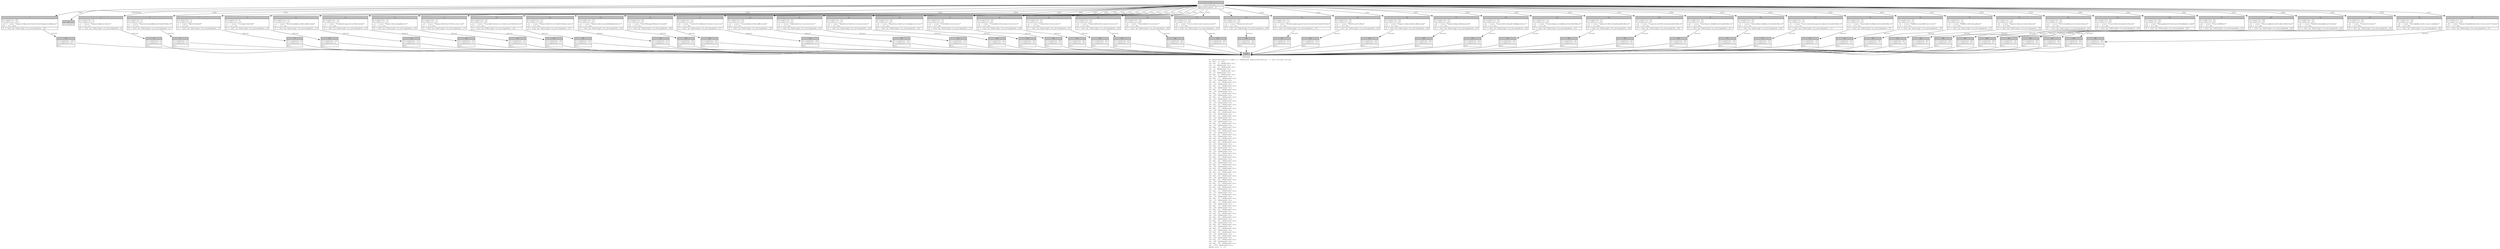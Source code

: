 digraph Mir_0_2990 {
    graph [fontname="Courier, monospace"];
    node [fontname="Courier, monospace"];
    edge [fontname="Courier, monospace"];
    label=<fn KaminoVaultError::name(_1: &amp;ReErased KaminoVaultError) -&gt; std::string::String<br align="left"/>let mut _2: u32;<br align="left"/>let mut _3: &amp;ReErased str;<br align="left"/>let _4: &amp;ReErased str;<br align="left"/>let mut _5: &amp;ReErased str;<br align="left"/>let _6: &amp;ReErased str;<br align="left"/>let mut _7: &amp;ReErased str;<br align="left"/>let _8: &amp;ReErased str;<br align="left"/>let mut _9: &amp;ReErased str;<br align="left"/>let _10: &amp;ReErased str;<br align="left"/>let mut _11: &amp;ReErased str;<br align="left"/>let _12: &amp;ReErased str;<br align="left"/>let mut _13: &amp;ReErased str;<br align="left"/>let _14: &amp;ReErased str;<br align="left"/>let mut _15: &amp;ReErased str;<br align="left"/>let _16: &amp;ReErased str;<br align="left"/>let mut _17: &amp;ReErased str;<br align="left"/>let _18: &amp;ReErased str;<br align="left"/>let mut _19: &amp;ReErased str;<br align="left"/>let _20: &amp;ReErased str;<br align="left"/>let mut _21: &amp;ReErased str;<br align="left"/>let _22: &amp;ReErased str;<br align="left"/>let mut _23: &amp;ReErased str;<br align="left"/>let _24: &amp;ReErased str;<br align="left"/>let mut _25: &amp;ReErased str;<br align="left"/>let _26: &amp;ReErased str;<br align="left"/>let mut _27: &amp;ReErased str;<br align="left"/>let _28: &amp;ReErased str;<br align="left"/>let mut _29: &amp;ReErased str;<br align="left"/>let _30: &amp;ReErased str;<br align="left"/>let mut _31: &amp;ReErased str;<br align="left"/>let _32: &amp;ReErased str;<br align="left"/>let mut _33: &amp;ReErased str;<br align="left"/>let _34: &amp;ReErased str;<br align="left"/>let mut _35: &amp;ReErased str;<br align="left"/>let _36: &amp;ReErased str;<br align="left"/>let mut _37: &amp;ReErased str;<br align="left"/>let _38: &amp;ReErased str;<br align="left"/>let mut _39: &amp;ReErased str;<br align="left"/>let _40: &amp;ReErased str;<br align="left"/>let mut _41: &amp;ReErased str;<br align="left"/>let _42: &amp;ReErased str;<br align="left"/>let mut _43: &amp;ReErased str;<br align="left"/>let _44: &amp;ReErased str;<br align="left"/>let mut _45: &amp;ReErased str;<br align="left"/>let _46: &amp;ReErased str;<br align="left"/>let mut _47: &amp;ReErased str;<br align="left"/>let _48: &amp;ReErased str;<br align="left"/>let mut _49: &amp;ReErased str;<br align="left"/>let _50: &amp;ReErased str;<br align="left"/>let mut _51: &amp;ReErased str;<br align="left"/>let _52: &amp;ReErased str;<br align="left"/>let mut _53: &amp;ReErased str;<br align="left"/>let _54: &amp;ReErased str;<br align="left"/>let mut _55: &amp;ReErased str;<br align="left"/>let _56: &amp;ReErased str;<br align="left"/>let mut _57: &amp;ReErased str;<br align="left"/>let _58: &amp;ReErased str;<br align="left"/>let mut _59: &amp;ReErased str;<br align="left"/>let _60: &amp;ReErased str;<br align="left"/>let mut _61: &amp;ReErased str;<br align="left"/>let _62: &amp;ReErased str;<br align="left"/>let mut _63: &amp;ReErased str;<br align="left"/>let _64: &amp;ReErased str;<br align="left"/>let mut _65: &amp;ReErased str;<br align="left"/>let _66: &amp;ReErased str;<br align="left"/>let mut _67: &amp;ReErased str;<br align="left"/>let _68: &amp;ReErased str;<br align="left"/>let mut _69: &amp;ReErased str;<br align="left"/>let _70: &amp;ReErased str;<br align="left"/>let mut _71: &amp;ReErased str;<br align="left"/>let _72: &amp;ReErased str;<br align="left"/>let mut _73: &amp;ReErased str;<br align="left"/>let _74: &amp;ReErased str;<br align="left"/>let mut _75: &amp;ReErased str;<br align="left"/>let _76: &amp;ReErased str;<br align="left"/>let mut _77: &amp;ReErased str;<br align="left"/>let _78: &amp;ReErased str;<br align="left"/>let mut _79: &amp;ReErased str;<br align="left"/>let _80: &amp;ReErased str;<br align="left"/>let mut _81: &amp;ReErased str;<br align="left"/>let _82: &amp;ReErased str;<br align="left"/>let mut _83: &amp;ReErased str;<br align="left"/>let _84: &amp;ReErased str;<br align="left"/>let mut _85: &amp;ReErased str;<br align="left"/>let _86: &amp;ReErased str;<br align="left"/>let mut _87: &amp;ReErased str;<br align="left"/>let _88: &amp;ReErased str;<br align="left"/>let mut _89: &amp;ReErased str;<br align="left"/>let _90: &amp;ReErased str;<br align="left"/>let mut _91: &amp;ReErased str;<br align="left"/>let _92: &amp;ReErased str;<br align="left"/>let mut _93: &amp;ReErased str;<br align="left"/>let _94: &amp;ReErased str;<br align="left"/>let mut _95: &amp;ReErased str;<br align="left"/>let _96: &amp;ReErased str;<br align="left"/>let mut _97: &amp;ReErased str;<br align="left"/>let _98: &amp;ReErased str;<br align="left"/>let mut _99: &amp;ReErased str;<br align="left"/>let _100: &amp;ReErased str;<br align="left"/>debug self =&gt; _1;<br align="left"/>>;
    bb0__0_2990 [shape="none", label=<<table border="0" cellborder="1" cellspacing="0"><tr><td bgcolor="gray" align="center" colspan="1">0</td></tr><tr><td align="left" balign="left">_2 = discriminant((*_1))<br/></td></tr><tr><td align="left">switchInt(move _2)</td></tr></table>>];
    bb1__0_2990 [shape="none", label=<<table border="0" cellborder="1" cellspacing="0"><tr><td bgcolor="gray" align="center" colspan="1">1</td></tr><tr><td align="left" balign="left">StorageLive(_99)<br/>StorageLive(_100)<br/>_100 = const &quot;DepositAmountGreaterThanRequestedAmount&quot;<br/>_99 = &amp;(*_100)<br/></td></tr><tr><td align="left">_0 = &lt;str as ToString&gt;::to_string(move _99)</td></tr></table>>];
    bb2__0_2990 [shape="none", label=<<table border="0" cellborder="1" cellspacing="0"><tr><td bgcolor="gray" align="center" colspan="1">2</td></tr><tr><td align="left">unreachable</td></tr></table>>];
    bb3__0_2990 [shape="none", label=<<table border="0" cellborder="1" cellspacing="0"><tr><td bgcolor="gray" align="center" colspan="1">3</td></tr><tr><td align="left" balign="left">StorageLive(_3)<br/>StorageLive(_4)<br/>_4 = const &quot;DepositAmountsZero&quot;<br/>_3 = &amp;(*_4)<br/></td></tr><tr><td align="left">_0 = &lt;str as ToString&gt;::to_string(move _3)</td></tr></table>>];
    bb4__0_2990 [shape="none", label=<<table border="0" cellborder="1" cellspacing="0"><tr><td bgcolor="gray" align="center" colspan="1">4</td></tr><tr><td align="left" balign="left">StorageDead(_4)<br/>StorageDead(_3)<br/></td></tr><tr><td align="left">goto</td></tr></table>>];
    bb5__0_2990 [shape="none", label=<<table border="0" cellborder="1" cellspacing="0"><tr><td bgcolor="gray" align="center" colspan="1">5</td></tr><tr><td align="left" balign="left">StorageLive(_5)<br/>StorageLive(_6)<br/>_6 = const &quot;SharesIssuedAmountDoesNotMatch&quot;<br/>_5 = &amp;(*_6)<br/></td></tr><tr><td align="left">_0 = &lt;str as ToString&gt;::to_string(move _5)</td></tr></table>>];
    bb6__0_2990 [shape="none", label=<<table border="0" cellborder="1" cellspacing="0"><tr><td bgcolor="gray" align="center" colspan="1">6</td></tr><tr><td align="left" balign="left">StorageDead(_6)<br/>StorageDead(_5)<br/></td></tr><tr><td align="left">goto</td></tr></table>>];
    bb7__0_2990 [shape="none", label=<<table border="0" cellborder="1" cellspacing="0"><tr><td bgcolor="gray" align="center" colspan="1">7</td></tr><tr><td align="left" balign="left">StorageLive(_7)<br/>StorageLive(_8)<br/>_8 = const &quot;MathOverflow&quot;<br/>_7 = &amp;(*_8)<br/></td></tr><tr><td align="left">_0 = &lt;str as ToString&gt;::to_string(move _7)</td></tr></table>>];
    bb8__0_2990 [shape="none", label=<<table border="0" cellborder="1" cellspacing="0"><tr><td bgcolor="gray" align="center" colspan="1">8</td></tr><tr><td align="left" balign="left">StorageDead(_8)<br/>StorageDead(_7)<br/></td></tr><tr><td align="left">goto</td></tr></table>>];
    bb9__0_2990 [shape="none", label=<<table border="0" cellborder="1" cellspacing="0"><tr><td bgcolor="gray" align="center" colspan="1">9</td></tr><tr><td align="left" balign="left">StorageLive(_9)<br/>StorageLive(_10)<br/>_10 = const &quot;IntegerOverflow&quot;<br/>_9 = &amp;(*_10)<br/></td></tr><tr><td align="left">_0 = &lt;str as ToString&gt;::to_string(move _9)</td></tr></table>>];
    bb10__0_2990 [shape="none", label=<<table border="0" cellborder="1" cellspacing="0"><tr><td bgcolor="gray" align="center" colspan="1">10</td></tr><tr><td align="left" balign="left">StorageDead(_10)<br/>StorageDead(_9)<br/></td></tr><tr><td align="left">goto</td></tr></table>>];
    bb11__0_2990 [shape="none", label=<<table border="0" cellborder="1" cellspacing="0"><tr><td bgcolor="gray" align="center" colspan="1">11</td></tr><tr><td align="left" balign="left">StorageLive(_11)<br/>StorageLive(_12)<br/>_12 = const &quot;WithdrawAmountBelowMinimum&quot;<br/>_11 = &amp;(*_12)<br/></td></tr><tr><td align="left">_0 = &lt;str as ToString&gt;::to_string(move _11)</td></tr></table>>];
    bb12__0_2990 [shape="none", label=<<table border="0" cellborder="1" cellspacing="0"><tr><td bgcolor="gray" align="center" colspan="1">12</td></tr><tr><td align="left" balign="left">StorageDead(_12)<br/>StorageDead(_11)<br/></td></tr><tr><td align="left">goto</td></tr></table>>];
    bb13__0_2990 [shape="none", label=<<table border="0" cellborder="1" cellspacing="0"><tr><td bgcolor="gray" align="center" colspan="1">13</td></tr><tr><td align="left" balign="left">StorageLive(_13)<br/>StorageLive(_14)<br/>_14 = const &quot;TooMuchLiquidityToWithdraw&quot;<br/>_13 = &amp;(*_14)<br/></td></tr><tr><td align="left">_0 = &lt;str as ToString&gt;::to_string(move _13)</td></tr></table>>];
    bb14__0_2990 [shape="none", label=<<table border="0" cellborder="1" cellspacing="0"><tr><td bgcolor="gray" align="center" colspan="1">14</td></tr><tr><td align="left" balign="left">StorageDead(_14)<br/>StorageDead(_13)<br/></td></tr><tr><td align="left">goto</td></tr></table>>];
    bb15__0_2990 [shape="none", label=<<table border="0" cellborder="1" cellspacing="0"><tr><td bgcolor="gray" align="center" colspan="1">15</td></tr><tr><td align="left" balign="left">StorageLive(_15)<br/>StorageLive(_16)<br/>_16 = const &quot;ReserveAlreadyExists&quot;<br/>_15 = &amp;(*_16)<br/></td></tr><tr><td align="left">_0 = &lt;str as ToString&gt;::to_string(move _15)</td></tr></table>>];
    bb16__0_2990 [shape="none", label=<<table border="0" cellborder="1" cellspacing="0"><tr><td bgcolor="gray" align="center" colspan="1">16</td></tr><tr><td align="left" balign="left">StorageDead(_16)<br/>StorageDead(_15)<br/></td></tr><tr><td align="left">goto</td></tr></table>>];
    bb17__0_2990 [shape="none", label=<<table border="0" cellborder="1" cellspacing="0"><tr><td bgcolor="gray" align="center" colspan="1">17</td></tr><tr><td align="left" balign="left">StorageLive(_17)<br/>StorageLive(_18)<br/>_18 = const &quot;ReserveNotPartOfAllocations&quot;<br/>_17 = &amp;(*_18)<br/></td></tr><tr><td align="left">_0 = &lt;str as ToString&gt;::to_string(move _17)</td></tr></table>>];
    bb18__0_2990 [shape="none", label=<<table border="0" cellborder="1" cellspacing="0"><tr><td bgcolor="gray" align="center" colspan="1">18</td></tr><tr><td align="left" balign="left">StorageDead(_18)<br/>StorageDead(_17)<br/></td></tr><tr><td align="left">goto</td></tr></table>>];
    bb19__0_2990 [shape="none", label=<<table border="0" cellborder="1" cellspacing="0"><tr><td bgcolor="gray" align="center" colspan="1">19</td></tr><tr><td align="left" balign="left">StorageLive(_19)<br/>StorageLive(_20)<br/>_20 = const &quot;CouldNotDeserializeAccountAsReserve&quot;<br/>_19 = &amp;(*_20)<br/></td></tr><tr><td align="left">_0 = &lt;str as ToString&gt;::to_string(move _19)</td></tr></table>>];
    bb20__0_2990 [shape="none", label=<<table border="0" cellborder="1" cellspacing="0"><tr><td bgcolor="gray" align="center" colspan="1">20</td></tr><tr><td align="left" balign="left">StorageDead(_20)<br/>StorageDead(_19)<br/></td></tr><tr><td align="left">goto</td></tr></table>>];
    bb21__0_2990 [shape="none", label=<<table border="0" cellborder="1" cellspacing="0"><tr><td bgcolor="gray" align="center" colspan="1">21</td></tr><tr><td align="left" balign="left">StorageLive(_21)<br/>StorageLive(_22)<br/>_22 = const &quot;ReserveNotProvidedInTheAccounts&quot;<br/>_21 = &amp;(*_22)<br/></td></tr><tr><td align="left">_0 = &lt;str as ToString&gt;::to_string(move _21)</td></tr></table>>];
    bb22__0_2990 [shape="none", label=<<table border="0" cellborder="1" cellspacing="0"><tr><td bgcolor="gray" align="center" colspan="1">22</td></tr><tr><td align="left" balign="left">StorageDead(_22)<br/>StorageDead(_21)<br/></td></tr><tr><td align="left">goto</td></tr></table>>];
    bb23__0_2990 [shape="none", label=<<table border="0" cellborder="1" cellspacing="0"><tr><td bgcolor="gray" align="center" colspan="1">23</td></tr><tr><td align="left" balign="left">StorageLive(_23)<br/>StorageLive(_24)<br/>_24 = const &quot;ReserveAccountAndKeyMismatch&quot;<br/>_23 = &amp;(*_24)<br/></td></tr><tr><td align="left">_0 = &lt;str as ToString&gt;::to_string(move _23)</td></tr></table>>];
    bb24__0_2990 [shape="none", label=<<table border="0" cellborder="1" cellspacing="0"><tr><td bgcolor="gray" align="center" colspan="1">24</td></tr><tr><td align="left" balign="left">StorageDead(_24)<br/>StorageDead(_23)<br/></td></tr><tr><td align="left">goto</td></tr></table>>];
    bb25__0_2990 [shape="none", label=<<table border="0" cellborder="1" cellspacing="0"><tr><td bgcolor="gray" align="center" colspan="1">25</td></tr><tr><td align="left" balign="left">StorageLive(_25)<br/>StorageLive(_26)<br/>_26 = const &quot;OutOfRangeOfReserveIndex&quot;<br/>_25 = &amp;(*_26)<br/></td></tr><tr><td align="left">_0 = &lt;str as ToString&gt;::to_string(move _25)</td></tr></table>>];
    bb26__0_2990 [shape="none", label=<<table border="0" cellborder="1" cellspacing="0"><tr><td bgcolor="gray" align="center" colspan="1">26</td></tr><tr><td align="left" balign="left">StorageDead(_26)<br/>StorageDead(_25)<br/></td></tr><tr><td align="left">goto</td></tr></table>>];
    bb27__0_2990 [shape="none", label=<<table border="0" cellborder="1" cellspacing="0"><tr><td bgcolor="gray" align="center" colspan="1">27</td></tr><tr><td align="left" balign="left">StorageLive(_27)<br/>StorageLive(_28)<br/>_28 = const &quot;CannotFindReserveInAllocations&quot;<br/>_27 = &amp;(*_28)<br/></td></tr><tr><td align="left">_0 = &lt;str as ToString&gt;::to_string(move _27)</td></tr></table>>];
    bb28__0_2990 [shape="none", label=<<table border="0" cellborder="1" cellspacing="0"><tr><td bgcolor="gray" align="center" colspan="1">28</td></tr><tr><td align="left" balign="left">StorageDead(_28)<br/>StorageDead(_27)<br/></td></tr><tr><td align="left">goto</td></tr></table>>];
    bb29__0_2990 [shape="none", label=<<table border="0" cellborder="1" cellspacing="0"><tr><td bgcolor="gray" align="center" colspan="1">29</td></tr><tr><td align="left" balign="left">StorageLive(_29)<br/>StorageLive(_30)<br/>_30 = const &quot;InvestAmountBelowMinimum&quot;<br/>_29 = &amp;(*_30)<br/></td></tr><tr><td align="left">_0 = &lt;str as ToString&gt;::to_string(move _29)</td></tr></table>>];
    bb30__0_2990 [shape="none", label=<<table border="0" cellborder="1" cellspacing="0"><tr><td bgcolor="gray" align="center" colspan="1">30</td></tr><tr><td align="left" balign="left">StorageDead(_30)<br/>StorageDead(_29)<br/></td></tr><tr><td align="left">goto</td></tr></table>>];
    bb31__0_2990 [shape="none", label=<<table border="0" cellborder="1" cellspacing="0"><tr><td bgcolor="gray" align="center" colspan="1">31</td></tr><tr><td align="left" balign="left">StorageLive(_31)<br/>StorageLive(_32)<br/>_32 = const &quot;AdminAuthorityIncorrect&quot;<br/>_31 = &amp;(*_32)<br/></td></tr><tr><td align="left">_0 = &lt;str as ToString&gt;::to_string(move _31)</td></tr></table>>];
    bb32__0_2990 [shape="none", label=<<table border="0" cellborder="1" cellspacing="0"><tr><td bgcolor="gray" align="center" colspan="1">32</td></tr><tr><td align="left" balign="left">StorageDead(_32)<br/>StorageDead(_31)<br/></td></tr><tr><td align="left">goto</td></tr></table>>];
    bb33__0_2990 [shape="none", label=<<table border="0" cellborder="1" cellspacing="0"><tr><td bgcolor="gray" align="center" colspan="1">33</td></tr><tr><td align="left" balign="left">StorageLive(_33)<br/>StorageLive(_34)<br/>_34 = const &quot;BaseVaultAuthorityIncorrect&quot;<br/>_33 = &amp;(*_34)<br/></td></tr><tr><td align="left">_0 = &lt;str as ToString&gt;::to_string(move _33)</td></tr></table>>];
    bb34__0_2990 [shape="none", label=<<table border="0" cellborder="1" cellspacing="0"><tr><td bgcolor="gray" align="center" colspan="1">34</td></tr><tr><td align="left" balign="left">StorageDead(_34)<br/>StorageDead(_33)<br/></td></tr><tr><td align="left">goto</td></tr></table>>];
    bb35__0_2990 [shape="none", label=<<table border="0" cellborder="1" cellspacing="0"><tr><td bgcolor="gray" align="center" colspan="1">35</td></tr><tr><td align="left" balign="left">StorageLive(_35)<br/>StorageLive(_36)<br/>_36 = const &quot;BaseVaultAuthorityBumpIncorrect&quot;<br/>_35 = &amp;(*_36)<br/></td></tr><tr><td align="left">_0 = &lt;str as ToString&gt;::to_string(move _35)</td></tr></table>>];
    bb36__0_2990 [shape="none", label=<<table border="0" cellborder="1" cellspacing="0"><tr><td bgcolor="gray" align="center" colspan="1">36</td></tr><tr><td align="left" balign="left">StorageDead(_36)<br/>StorageDead(_35)<br/></td></tr><tr><td align="left">goto</td></tr></table>>];
    bb37__0_2990 [shape="none", label=<<table border="0" cellborder="1" cellspacing="0"><tr><td bgcolor="gray" align="center" colspan="1">37</td></tr><tr><td align="left" balign="left">StorageLive(_37)<br/>StorageLive(_38)<br/>_38 = const &quot;TokenMintIncorrect&quot;<br/>_37 = &amp;(*_38)<br/></td></tr><tr><td align="left">_0 = &lt;str as ToString&gt;::to_string(move _37)</td></tr></table>>];
    bb38__0_2990 [shape="none", label=<<table border="0" cellborder="1" cellspacing="0"><tr><td bgcolor="gray" align="center" colspan="1">38</td></tr><tr><td align="left" balign="left">StorageDead(_38)<br/>StorageDead(_37)<br/></td></tr><tr><td align="left">goto</td></tr></table>>];
    bb39__0_2990 [shape="none", label=<<table border="0" cellborder="1" cellspacing="0"><tr><td bgcolor="gray" align="center" colspan="1">39</td></tr><tr><td align="left" balign="left">StorageLive(_39)<br/>StorageLive(_40)<br/>_40 = const &quot;TokenMintDecimalsIncorrect&quot;<br/>_39 = &amp;(*_40)<br/></td></tr><tr><td align="left">_0 = &lt;str as ToString&gt;::to_string(move _39)</td></tr></table>>];
    bb40__0_2990 [shape="none", label=<<table border="0" cellborder="1" cellspacing="0"><tr><td bgcolor="gray" align="center" colspan="1">40</td></tr><tr><td align="left" balign="left">StorageDead(_40)<br/>StorageDead(_39)<br/></td></tr><tr><td align="left">goto</td></tr></table>>];
    bb41__0_2990 [shape="none", label=<<table border="0" cellborder="1" cellspacing="0"><tr><td bgcolor="gray" align="center" colspan="1">41</td></tr><tr><td align="left" balign="left">StorageLive(_41)<br/>StorageLive(_42)<br/>_42 = const &quot;TokenVaultIncorrect&quot;<br/>_41 = &amp;(*_42)<br/></td></tr><tr><td align="left">_0 = &lt;str as ToString&gt;::to_string(move _41)</td></tr></table>>];
    bb42__0_2990 [shape="none", label=<<table border="0" cellborder="1" cellspacing="0"><tr><td bgcolor="gray" align="center" colspan="1">42</td></tr><tr><td align="left" balign="left">StorageDead(_42)<br/>StorageDead(_41)<br/></td></tr><tr><td align="left">goto</td></tr></table>>];
    bb43__0_2990 [shape="none", label=<<table border="0" cellborder="1" cellspacing="0"><tr><td bgcolor="gray" align="center" colspan="1">43</td></tr><tr><td align="left" balign="left">StorageLive(_43)<br/>StorageLive(_44)<br/>_44 = const &quot;SharesMintDecimalsIncorrect&quot;<br/>_43 = &amp;(*_44)<br/></td></tr><tr><td align="left">_0 = &lt;str as ToString&gt;::to_string(move _43)</td></tr></table>>];
    bb44__0_2990 [shape="none", label=<<table border="0" cellborder="1" cellspacing="0"><tr><td bgcolor="gray" align="center" colspan="1">44</td></tr><tr><td align="left" balign="left">StorageDead(_44)<br/>StorageDead(_43)<br/></td></tr><tr><td align="left">goto</td></tr></table>>];
    bb45__0_2990 [shape="none", label=<<table border="0" cellborder="1" cellspacing="0"><tr><td bgcolor="gray" align="center" colspan="1">45</td></tr><tr><td align="left" balign="left">StorageLive(_45)<br/>StorageLive(_46)<br/>_46 = const &quot;SharesMintIncorrect&quot;<br/>_45 = &amp;(*_46)<br/></td></tr><tr><td align="left">_0 = &lt;str as ToString&gt;::to_string(move _45)</td></tr></table>>];
    bb46__0_2990 [shape="none", label=<<table border="0" cellborder="1" cellspacing="0"><tr><td bgcolor="gray" align="center" colspan="1">46</td></tr><tr><td align="left" balign="left">StorageDead(_46)<br/>StorageDead(_45)<br/></td></tr><tr><td align="left">goto</td></tr></table>>];
    bb47__0_2990 [shape="none", label=<<table border="0" cellborder="1" cellspacing="0"><tr><td bgcolor="gray" align="center" colspan="1">47</td></tr><tr><td align="left" balign="left">StorageLive(_47)<br/>StorageLive(_48)<br/>_48 = const &quot;InitialAccountingIncorrect&quot;<br/>_47 = &amp;(*_48)<br/></td></tr><tr><td align="left">_0 = &lt;str as ToString&gt;::to_string(move _47)</td></tr></table>>];
    bb48__0_2990 [shape="none", label=<<table border="0" cellborder="1" cellspacing="0"><tr><td bgcolor="gray" align="center" colspan="1">48</td></tr><tr><td align="left" balign="left">StorageDead(_48)<br/>StorageDead(_47)<br/></td></tr><tr><td align="left">goto</td></tr></table>>];
    bb49__0_2990 [shape="none", label=<<table border="0" cellborder="1" cellspacing="0"><tr><td bgcolor="gray" align="center" colspan="1">49</td></tr><tr><td align="left" balign="left">StorageLive(_49)<br/>StorageLive(_50)<br/>_50 = const &quot;ReserveIsStale&quot;<br/>_49 = &amp;(*_50)<br/></td></tr><tr><td align="left">_0 = &lt;str as ToString&gt;::to_string(move _49)</td></tr></table>>];
    bb50__0_2990 [shape="none", label=<<table border="0" cellborder="1" cellspacing="0"><tr><td bgcolor="gray" align="center" colspan="1">50</td></tr><tr><td align="left" balign="left">StorageDead(_50)<br/>StorageDead(_49)<br/></td></tr><tr><td align="left">goto</td></tr></table>>];
    bb51__0_2990 [shape="none", label=<<table border="0" cellborder="1" cellspacing="0"><tr><td bgcolor="gray" align="center" colspan="1">51</td></tr><tr><td align="left" balign="left">StorageLive(_51)<br/>StorageLive(_52)<br/>_52 = const &quot;NotEnoughLiquidityDisinvestedToSendToUser&quot;<br/>_51 = &amp;(*_52)<br/></td></tr><tr><td align="left">_0 = &lt;str as ToString&gt;::to_string(move _51)</td></tr></table>>];
    bb52__0_2990 [shape="none", label=<<table border="0" cellborder="1" cellspacing="0"><tr><td bgcolor="gray" align="center" colspan="1">52</td></tr><tr><td align="left" balign="left">StorageDead(_52)<br/>StorageDead(_51)<br/></td></tr><tr><td align="left">goto</td></tr></table>>];
    bb53__0_2990 [shape="none", label=<<table border="0" cellborder="1" cellspacing="0"><tr><td bgcolor="gray" align="center" colspan="1">53</td></tr><tr><td align="left" balign="left">StorageLive(_53)<br/>StorageLive(_54)<br/>_54 = const &quot;BPSValueTooBig&quot;<br/>_53 = &amp;(*_54)<br/></td></tr><tr><td align="left">_0 = &lt;str as ToString&gt;::to_string(move _53)</td></tr></table>>];
    bb54__0_2990 [shape="none", label=<<table border="0" cellborder="1" cellspacing="0"><tr><td bgcolor="gray" align="center" colspan="1">54</td></tr><tr><td align="left" balign="left">StorageDead(_54)<br/>StorageDead(_53)<br/></td></tr><tr><td align="left">goto</td></tr></table>>];
    bb55__0_2990 [shape="none", label=<<table border="0" cellborder="1" cellspacing="0"><tr><td bgcolor="gray" align="center" colspan="1">55</td></tr><tr><td align="left" balign="left">StorageLive(_55)<br/>StorageLive(_56)<br/>_56 = const &quot;DepositAmountBelowMinimum&quot;<br/>_55 = &amp;(*_56)<br/></td></tr><tr><td align="left">_0 = &lt;str as ToString&gt;::to_string(move _55)</td></tr></table>>];
    bb56__0_2990 [shape="none", label=<<table border="0" cellborder="1" cellspacing="0"><tr><td bgcolor="gray" align="center" colspan="1">56</td></tr><tr><td align="left" balign="left">StorageDead(_56)<br/>StorageDead(_55)<br/></td></tr><tr><td align="left">goto</td></tr></table>>];
    bb57__0_2990 [shape="none", label=<<table border="0" cellborder="1" cellspacing="0"><tr><td bgcolor="gray" align="center" colspan="1">57</td></tr><tr><td align="left" balign="left">StorageLive(_57)<br/>StorageLive(_58)<br/>_58 = const &quot;ReserveSpaceExhausted&quot;<br/>_57 = &amp;(*_58)<br/></td></tr><tr><td align="left">_0 = &lt;str as ToString&gt;::to_string(move _57)</td></tr></table>>];
    bb58__0_2990 [shape="none", label=<<table border="0" cellborder="1" cellspacing="0"><tr><td bgcolor="gray" align="center" colspan="1">58</td></tr><tr><td align="left" balign="left">StorageDead(_58)<br/>StorageDead(_57)<br/></td></tr><tr><td align="left">goto</td></tr></table>>];
    bb59__0_2990 [shape="none", label=<<table border="0" cellborder="1" cellspacing="0"><tr><td bgcolor="gray" align="center" colspan="1">59</td></tr><tr><td align="left" balign="left">StorageLive(_59)<br/>StorageLive(_60)<br/>_60 = const &quot;CannotWithdrawFromEmptyVault&quot;<br/>_59 = &amp;(*_60)<br/></td></tr><tr><td align="left">_0 = &lt;str as ToString&gt;::to_string(move _59)</td></tr></table>>];
    bb60__0_2990 [shape="none", label=<<table border="0" cellborder="1" cellspacing="0"><tr><td bgcolor="gray" align="center" colspan="1">60</td></tr><tr><td align="left" balign="left">StorageDead(_60)<br/>StorageDead(_59)<br/></td></tr><tr><td align="left">goto</td></tr></table>>];
    bb61__0_2990 [shape="none", label=<<table border="0" cellborder="1" cellspacing="0"><tr><td bgcolor="gray" align="center" colspan="1">61</td></tr><tr><td align="left" balign="left">StorageLive(_61)<br/>StorageLive(_62)<br/>_62 = const &quot;TokensDepositedAmountDoesNotMatch&quot;<br/>_61 = &amp;(*_62)<br/></td></tr><tr><td align="left">_0 = &lt;str as ToString&gt;::to_string(move _61)</td></tr></table>>];
    bb62__0_2990 [shape="none", label=<<table border="0" cellborder="1" cellspacing="0"><tr><td bgcolor="gray" align="center" colspan="1">62</td></tr><tr><td align="left" balign="left">StorageDead(_62)<br/>StorageDead(_61)<br/></td></tr><tr><td align="left">goto</td></tr></table>>];
    bb63__0_2990 [shape="none", label=<<table border="0" cellborder="1" cellspacing="0"><tr><td bgcolor="gray" align="center" colspan="1">63</td></tr><tr><td align="left" balign="left">StorageLive(_63)<br/>StorageLive(_64)<br/>_64 = const &quot;AmountToWithdrawDoesNotMatch&quot;<br/>_63 = &amp;(*_64)<br/></td></tr><tr><td align="left">_0 = &lt;str as ToString&gt;::to_string(move _63)</td></tr></table>>];
    bb64__0_2990 [shape="none", label=<<table border="0" cellborder="1" cellspacing="0"><tr><td bgcolor="gray" align="center" colspan="1">64</td></tr><tr><td align="left" balign="left">StorageDead(_64)<br/>StorageDead(_63)<br/></td></tr><tr><td align="left">goto</td></tr></table>>];
    bb65__0_2990 [shape="none", label=<<table border="0" cellborder="1" cellspacing="0"><tr><td bgcolor="gray" align="center" colspan="1">65</td></tr><tr><td align="left" balign="left">StorageLive(_65)<br/>StorageLive(_66)<br/>_66 = const &quot;LiquidityToWithdrawDoesNotMatch&quot;<br/>_65 = &amp;(*_66)<br/></td></tr><tr><td align="left">_0 = &lt;str as ToString&gt;::to_string(move _65)</td></tr></table>>];
    bb66__0_2990 [shape="none", label=<<table border="0" cellborder="1" cellspacing="0"><tr><td bgcolor="gray" align="center" colspan="1">66</td></tr><tr><td align="left" balign="left">StorageDead(_66)<br/>StorageDead(_65)<br/></td></tr><tr><td align="left">goto</td></tr></table>>];
    bb67__0_2990 [shape="none", label=<<table border="0" cellborder="1" cellspacing="0"><tr><td bgcolor="gray" align="center" colspan="1">67</td></tr><tr><td align="left" balign="left">StorageLive(_67)<br/>StorageLive(_68)<br/>_68 = const &quot;UserReceivedAmountDoesNotMatch&quot;<br/>_67 = &amp;(*_68)<br/></td></tr><tr><td align="left">_0 = &lt;str as ToString&gt;::to_string(move _67)</td></tr></table>>];
    bb68__0_2990 [shape="none", label=<<table border="0" cellborder="1" cellspacing="0"><tr><td bgcolor="gray" align="center" colspan="1">68</td></tr><tr><td align="left" balign="left">StorageDead(_68)<br/>StorageDead(_67)<br/></td></tr><tr><td align="left">goto</td></tr></table>>];
    bb69__0_2990 [shape="none", label=<<table border="0" cellborder="1" cellspacing="0"><tr><td bgcolor="gray" align="center" colspan="1">69</td></tr><tr><td align="left" balign="left">StorageLive(_69)<br/>StorageLive(_70)<br/>_70 = const &quot;SharesBurnedAmountDoesNotMatch&quot;<br/>_69 = &amp;(*_70)<br/></td></tr><tr><td align="left">_0 = &lt;str as ToString&gt;::to_string(move _69)</td></tr></table>>];
    bb70__0_2990 [shape="none", label=<<table border="0" cellborder="1" cellspacing="0"><tr><td bgcolor="gray" align="center" colspan="1">70</td></tr><tr><td align="left" balign="left">StorageDead(_70)<br/>StorageDead(_69)<br/></td></tr><tr><td align="left">goto</td></tr></table>>];
    bb71__0_2990 [shape="none", label=<<table border="0" cellborder="1" cellspacing="0"><tr><td bgcolor="gray" align="center" colspan="1">71</td></tr><tr><td align="left" balign="left">StorageLive(_71)<br/>StorageLive(_72)<br/>_72 = const &quot;DisinvestedLiquidityAmountDoesNotMatch&quot;<br/>_71 = &amp;(*_72)<br/></td></tr><tr><td align="left">_0 = &lt;str as ToString&gt;::to_string(move _71)</td></tr></table>>];
    bb72__0_2990 [shape="none", label=<<table border="0" cellborder="1" cellspacing="0"><tr><td bgcolor="gray" align="center" colspan="1">72</td></tr><tr><td align="left" balign="left">StorageDead(_72)<br/>StorageDead(_71)<br/></td></tr><tr><td align="left">goto</td></tr></table>>];
    bb73__0_2990 [shape="none", label=<<table border="0" cellborder="1" cellspacing="0"><tr><td bgcolor="gray" align="center" colspan="1">73</td></tr><tr><td align="left" balign="left">StorageLive(_73)<br/>StorageLive(_74)<br/>_74 = const &quot;SharesMintedAmountDoesNotMatch&quot;<br/>_73 = &amp;(*_74)<br/></td></tr><tr><td align="left">_0 = &lt;str as ToString&gt;::to_string(move _73)</td></tr></table>>];
    bb74__0_2990 [shape="none", label=<<table border="0" cellborder="1" cellspacing="0"><tr><td bgcolor="gray" align="center" colspan="1">74</td></tr><tr><td align="left" balign="left">StorageDead(_74)<br/>StorageDead(_73)<br/></td></tr><tr><td align="left">goto</td></tr></table>>];
    bb75__0_2990 [shape="none", label=<<table border="0" cellborder="1" cellspacing="0"><tr><td bgcolor="gray" align="center" colspan="1">75</td></tr><tr><td align="left" balign="left">StorageLive(_75)<br/>StorageLive(_76)<br/>_76 = const &quot;AUMDecreasedAfterInvest&quot;<br/>_75 = &amp;(*_76)<br/></td></tr><tr><td align="left">_0 = &lt;str as ToString&gt;::to_string(move _75)</td></tr></table>>];
    bb76__0_2990 [shape="none", label=<<table border="0" cellborder="1" cellspacing="0"><tr><td bgcolor="gray" align="center" colspan="1">76</td></tr><tr><td align="left" balign="left">StorageDead(_76)<br/>StorageDead(_75)<br/></td></tr><tr><td align="left">goto</td></tr></table>>];
    bb77__0_2990 [shape="none", label=<<table border="0" cellborder="1" cellspacing="0"><tr><td bgcolor="gray" align="center" colspan="1">77</td></tr><tr><td align="left" balign="left">StorageLive(_77)<br/>StorageLive(_78)<br/>_78 = const &quot;AUMBelowPendingFees&quot;<br/>_77 = &amp;(*_78)<br/></td></tr><tr><td align="left">_0 = &lt;str as ToString&gt;::to_string(move _77)</td></tr></table>>];
    bb78__0_2990 [shape="none", label=<<table border="0" cellborder="1" cellspacing="0"><tr><td bgcolor="gray" align="center" colspan="1">78</td></tr><tr><td align="left" balign="left">StorageDead(_78)<br/>StorageDead(_77)<br/></td></tr><tr><td align="left">goto</td></tr></table>>];
    bb79__0_2990 [shape="none", label=<<table border="0" cellborder="1" cellspacing="0"><tr><td bgcolor="gray" align="center" colspan="1">79</td></tr><tr><td align="left" balign="left">StorageLive(_79)<br/>StorageLive(_80)<br/>_80 = const &quot;DepositAmountsZeroShares&quot;<br/>_79 = &amp;(*_80)<br/></td></tr><tr><td align="left">_0 = &lt;str as ToString&gt;::to_string(move _79)</td></tr></table>>];
    bb80__0_2990 [shape="none", label=<<table border="0" cellborder="1" cellspacing="0"><tr><td bgcolor="gray" align="center" colspan="1">80</td></tr><tr><td align="left" balign="left">StorageDead(_80)<br/>StorageDead(_79)<br/></td></tr><tr><td align="left">goto</td></tr></table>>];
    bb81__0_2990 [shape="none", label=<<table border="0" cellborder="1" cellspacing="0"><tr><td bgcolor="gray" align="center" colspan="1">81</td></tr><tr><td align="left" balign="left">StorageLive(_81)<br/>StorageLive(_82)<br/>_82 = const &quot;WithdrawResultsInZeroShares&quot;<br/>_81 = &amp;(*_82)<br/></td></tr><tr><td align="left">_0 = &lt;str as ToString&gt;::to_string(move _81)</td></tr></table>>];
    bb82__0_2990 [shape="none", label=<<table border="0" cellborder="1" cellspacing="0"><tr><td bgcolor="gray" align="center" colspan="1">82</td></tr><tr><td align="left" balign="left">StorageDead(_82)<br/>StorageDead(_81)<br/></td></tr><tr><td align="left">goto</td></tr></table>>];
    bb83__0_2990 [shape="none", label=<<table border="0" cellborder="1" cellspacing="0"><tr><td bgcolor="gray" align="center" colspan="1">83</td></tr><tr><td align="left" balign="left">StorageLive(_83)<br/>StorageLive(_84)<br/>_84 = const &quot;CannotWithdrawZeroShares&quot;<br/>_83 = &amp;(*_84)<br/></td></tr><tr><td align="left">_0 = &lt;str as ToString&gt;::to_string(move _83)</td></tr></table>>];
    bb84__0_2990 [shape="none", label=<<table border="0" cellborder="1" cellspacing="0"><tr><td bgcolor="gray" align="center" colspan="1">84</td></tr><tr><td align="left" balign="left">StorageDead(_84)<br/>StorageDead(_83)<br/></td></tr><tr><td align="left">goto</td></tr></table>>];
    bb85__0_2990 [shape="none", label=<<table border="0" cellborder="1" cellspacing="0"><tr><td bgcolor="gray" align="center" colspan="1">85</td></tr><tr><td align="left" balign="left">StorageLive(_85)<br/>StorageLive(_86)<br/>_86 = const &quot;ManagementFeeGreaterThanMaxAllowed&quot;<br/>_85 = &amp;(*_86)<br/></td></tr><tr><td align="left">_0 = &lt;str as ToString&gt;::to_string(move _85)</td></tr></table>>];
    bb86__0_2990 [shape="none", label=<<table border="0" cellborder="1" cellspacing="0"><tr><td bgcolor="gray" align="center" colspan="1">86</td></tr><tr><td align="left" balign="left">StorageDead(_86)<br/>StorageDead(_85)<br/></td></tr><tr><td align="left">goto</td></tr></table>>];
    bb87__0_2990 [shape="none", label=<<table border="0" cellborder="1" cellspacing="0"><tr><td bgcolor="gray" align="center" colspan="1">87</td></tr><tr><td align="left" balign="left">StorageLive(_87)<br/>StorageLive(_88)<br/>_88 = const &quot;VaultAUMZero&quot;<br/>_87 = &amp;(*_88)<br/></td></tr><tr><td align="left">_0 = &lt;str as ToString&gt;::to_string(move _87)</td></tr></table>>];
    bb88__0_2990 [shape="none", label=<<table border="0" cellborder="1" cellspacing="0"><tr><td bgcolor="gray" align="center" colspan="1">88</td></tr><tr><td align="left" balign="left">StorageDead(_88)<br/>StorageDead(_87)<br/></td></tr><tr><td align="left">goto</td></tr></table>>];
    bb89__0_2990 [shape="none", label=<<table border="0" cellborder="1" cellspacing="0"><tr><td bgcolor="gray" align="center" colspan="1">89</td></tr><tr><td align="left" balign="left">StorageLive(_89)<br/>StorageLive(_90)<br/>_90 = const &quot;MissingReserveForBatchRefresh&quot;<br/>_89 = &amp;(*_90)<br/></td></tr><tr><td align="left">_0 = &lt;str as ToString&gt;::to_string(move _89)</td></tr></table>>];
    bb90__0_2990 [shape="none", label=<<table border="0" cellborder="1" cellspacing="0"><tr><td bgcolor="gray" align="center" colspan="1">90</td></tr><tr><td align="left" balign="left">StorageDead(_90)<br/>StorageDead(_89)<br/></td></tr><tr><td align="left">goto</td></tr></table>>];
    bb91__0_2990 [shape="none", label=<<table border="0" cellborder="1" cellspacing="0"><tr><td bgcolor="gray" align="center" colspan="1">91</td></tr><tr><td align="left" balign="left">StorageLive(_91)<br/>StorageLive(_92)<br/>_92 = const &quot;MinWithdrawAmountTooBig&quot;<br/>_91 = &amp;(*_92)<br/></td></tr><tr><td align="left">_0 = &lt;str as ToString&gt;::to_string(move _91)</td></tr></table>>];
    bb92__0_2990 [shape="none", label=<<table border="0" cellborder="1" cellspacing="0"><tr><td bgcolor="gray" align="center" colspan="1">92</td></tr><tr><td align="left" balign="left">StorageDead(_92)<br/>StorageDead(_91)<br/></td></tr><tr><td align="left">goto</td></tr></table>>];
    bb93__0_2990 [shape="none", label=<<table border="0" cellborder="1" cellspacing="0"><tr><td bgcolor="gray" align="center" colspan="1">93</td></tr><tr><td align="left" balign="left">StorageLive(_93)<br/>StorageLive(_94)<br/>_94 = const &quot;InvestTooSoon&quot;<br/>_93 = &amp;(*_94)<br/></td></tr><tr><td align="left">_0 = &lt;str as ToString&gt;::to_string(move _93)</td></tr></table>>];
    bb94__0_2990 [shape="none", label=<<table border="0" cellborder="1" cellspacing="0"><tr><td bgcolor="gray" align="center" colspan="1">94</td></tr><tr><td align="left" balign="left">StorageDead(_94)<br/>StorageDead(_93)<br/></td></tr><tr><td align="left">goto</td></tr></table>>];
    bb95__0_2990 [shape="none", label=<<table border="0" cellborder="1" cellspacing="0"><tr><td bgcolor="gray" align="center" colspan="1">95</td></tr><tr><td align="left" balign="left">StorageLive(_95)<br/>StorageLive(_96)<br/>_96 = const &quot;WrongAdminOrAllocationAdmin&quot;<br/>_95 = &amp;(*_96)<br/></td></tr><tr><td align="left">_0 = &lt;str as ToString&gt;::to_string(move _95)</td></tr></table>>];
    bb96__0_2990 [shape="none", label=<<table border="0" cellborder="1" cellspacing="0"><tr><td bgcolor="gray" align="center" colspan="1">96</td></tr><tr><td align="left" balign="left">StorageDead(_96)<br/>StorageDead(_95)<br/></td></tr><tr><td align="left">goto</td></tr></table>>];
    bb97__0_2990 [shape="none", label=<<table border="0" cellborder="1" cellspacing="0"><tr><td bgcolor="gray" align="center" colspan="1">97</td></tr><tr><td align="left" balign="left">StorageLive(_97)<br/>StorageLive(_98)<br/>_98 = const &quot;ReserveHasNonZeroAllocationOrCTokens&quot;<br/>_97 = &amp;(*_98)<br/></td></tr><tr><td align="left">_0 = &lt;str as ToString&gt;::to_string(move _97)</td></tr></table>>];
    bb98__0_2990 [shape="none", label=<<table border="0" cellborder="1" cellspacing="0"><tr><td bgcolor="gray" align="center" colspan="1">98</td></tr><tr><td align="left" balign="left">StorageDead(_98)<br/>StorageDead(_97)<br/></td></tr><tr><td align="left">goto</td></tr></table>>];
    bb99__0_2990 [shape="none", label=<<table border="0" cellborder="1" cellspacing="0"><tr><td bgcolor="gray" align="center" colspan="1">99</td></tr><tr><td align="left" balign="left">StorageDead(_100)<br/>StorageDead(_99)<br/></td></tr><tr><td align="left">goto</td></tr></table>>];
    bb100__0_2990 [shape="none", label=<<table border="0" cellborder="1" cellspacing="0"><tr><td bgcolor="gray" align="center" colspan="1">100</td></tr><tr><td align="left">return</td></tr></table>>];
    bb0__0_2990 -> bb3__0_2990 [label="1000"];
    bb0__0_2990 -> bb5__0_2990 [label="1001"];
    bb0__0_2990 -> bb7__0_2990 [label="1002"];
    bb0__0_2990 -> bb9__0_2990 [label="1003"];
    bb0__0_2990 -> bb11__0_2990 [label="1004"];
    bb0__0_2990 -> bb13__0_2990 [label="1005"];
    bb0__0_2990 -> bb15__0_2990 [label="1006"];
    bb0__0_2990 -> bb17__0_2990 [label="1007"];
    bb0__0_2990 -> bb19__0_2990 [label="1008"];
    bb0__0_2990 -> bb21__0_2990 [label="1009"];
    bb0__0_2990 -> bb23__0_2990 [label="1010"];
    bb0__0_2990 -> bb25__0_2990 [label="1011"];
    bb0__0_2990 -> bb27__0_2990 [label="1012"];
    bb0__0_2990 -> bb29__0_2990 [label="1013"];
    bb0__0_2990 -> bb31__0_2990 [label="1014"];
    bb0__0_2990 -> bb33__0_2990 [label="1015"];
    bb0__0_2990 -> bb35__0_2990 [label="1016"];
    bb0__0_2990 -> bb37__0_2990 [label="1017"];
    bb0__0_2990 -> bb39__0_2990 [label="1018"];
    bb0__0_2990 -> bb41__0_2990 [label="1019"];
    bb0__0_2990 -> bb43__0_2990 [label="1020"];
    bb0__0_2990 -> bb45__0_2990 [label="1021"];
    bb0__0_2990 -> bb47__0_2990 [label="1022"];
    bb0__0_2990 -> bb49__0_2990 [label="1023"];
    bb0__0_2990 -> bb51__0_2990 [label="1024"];
    bb0__0_2990 -> bb53__0_2990 [label="1025"];
    bb0__0_2990 -> bb55__0_2990 [label="1026"];
    bb0__0_2990 -> bb57__0_2990 [label="1027"];
    bb0__0_2990 -> bb59__0_2990 [label="1028"];
    bb0__0_2990 -> bb61__0_2990 [label="1029"];
    bb0__0_2990 -> bb63__0_2990 [label="1030"];
    bb0__0_2990 -> bb65__0_2990 [label="1031"];
    bb0__0_2990 -> bb67__0_2990 [label="1032"];
    bb0__0_2990 -> bb69__0_2990 [label="1033"];
    bb0__0_2990 -> bb71__0_2990 [label="1034"];
    bb0__0_2990 -> bb73__0_2990 [label="1035"];
    bb0__0_2990 -> bb75__0_2990 [label="1036"];
    bb0__0_2990 -> bb77__0_2990 [label="1037"];
    bb0__0_2990 -> bb79__0_2990 [label="1038"];
    bb0__0_2990 -> bb81__0_2990 [label="1039"];
    bb0__0_2990 -> bb83__0_2990 [label="1040"];
    bb0__0_2990 -> bb85__0_2990 [label="1041"];
    bb0__0_2990 -> bb87__0_2990 [label="1042"];
    bb0__0_2990 -> bb89__0_2990 [label="1043"];
    bb0__0_2990 -> bb91__0_2990 [label="1044"];
    bb0__0_2990 -> bb93__0_2990 [label="1045"];
    bb0__0_2990 -> bb95__0_2990 [label="1046"];
    bb0__0_2990 -> bb97__0_2990 [label="1047"];
    bb0__0_2990 -> bb1__0_2990 [label="1048"];
    bb0__0_2990 -> bb2__0_2990 [label="otherwise"];
    bb1__0_2990 -> bb99__0_2990 [label="return"];
    bb3__0_2990 -> bb4__0_2990 [label="return"];
    bb4__0_2990 -> bb100__0_2990 [label=""];
    bb5__0_2990 -> bb6__0_2990 [label="return"];
    bb6__0_2990 -> bb100__0_2990 [label=""];
    bb7__0_2990 -> bb8__0_2990 [label="return"];
    bb8__0_2990 -> bb100__0_2990 [label=""];
    bb9__0_2990 -> bb10__0_2990 [label="return"];
    bb10__0_2990 -> bb100__0_2990 [label=""];
    bb11__0_2990 -> bb12__0_2990 [label="return"];
    bb12__0_2990 -> bb100__0_2990 [label=""];
    bb13__0_2990 -> bb14__0_2990 [label="return"];
    bb14__0_2990 -> bb100__0_2990 [label=""];
    bb15__0_2990 -> bb16__0_2990 [label="return"];
    bb16__0_2990 -> bb100__0_2990 [label=""];
    bb17__0_2990 -> bb18__0_2990 [label="return"];
    bb18__0_2990 -> bb100__0_2990 [label=""];
    bb19__0_2990 -> bb20__0_2990 [label="return"];
    bb20__0_2990 -> bb100__0_2990 [label=""];
    bb21__0_2990 -> bb22__0_2990 [label="return"];
    bb22__0_2990 -> bb100__0_2990 [label=""];
    bb23__0_2990 -> bb24__0_2990 [label="return"];
    bb24__0_2990 -> bb100__0_2990 [label=""];
    bb25__0_2990 -> bb26__0_2990 [label="return"];
    bb26__0_2990 -> bb100__0_2990 [label=""];
    bb27__0_2990 -> bb28__0_2990 [label="return"];
    bb28__0_2990 -> bb100__0_2990 [label=""];
    bb29__0_2990 -> bb30__0_2990 [label="return"];
    bb30__0_2990 -> bb100__0_2990 [label=""];
    bb31__0_2990 -> bb32__0_2990 [label="return"];
    bb32__0_2990 -> bb100__0_2990 [label=""];
    bb33__0_2990 -> bb34__0_2990 [label="return"];
    bb34__0_2990 -> bb100__0_2990 [label=""];
    bb35__0_2990 -> bb36__0_2990 [label="return"];
    bb36__0_2990 -> bb100__0_2990 [label=""];
    bb37__0_2990 -> bb38__0_2990 [label="return"];
    bb38__0_2990 -> bb100__0_2990 [label=""];
    bb39__0_2990 -> bb40__0_2990 [label="return"];
    bb40__0_2990 -> bb100__0_2990 [label=""];
    bb41__0_2990 -> bb42__0_2990 [label="return"];
    bb42__0_2990 -> bb100__0_2990 [label=""];
    bb43__0_2990 -> bb44__0_2990 [label="return"];
    bb44__0_2990 -> bb100__0_2990 [label=""];
    bb45__0_2990 -> bb46__0_2990 [label="return"];
    bb46__0_2990 -> bb100__0_2990 [label=""];
    bb47__0_2990 -> bb48__0_2990 [label="return"];
    bb48__0_2990 -> bb100__0_2990 [label=""];
    bb49__0_2990 -> bb50__0_2990 [label="return"];
    bb50__0_2990 -> bb100__0_2990 [label=""];
    bb51__0_2990 -> bb52__0_2990 [label="return"];
    bb52__0_2990 -> bb100__0_2990 [label=""];
    bb53__0_2990 -> bb54__0_2990 [label="return"];
    bb54__0_2990 -> bb100__0_2990 [label=""];
    bb55__0_2990 -> bb56__0_2990 [label="return"];
    bb56__0_2990 -> bb100__0_2990 [label=""];
    bb57__0_2990 -> bb58__0_2990 [label="return"];
    bb58__0_2990 -> bb100__0_2990 [label=""];
    bb59__0_2990 -> bb60__0_2990 [label="return"];
    bb60__0_2990 -> bb100__0_2990 [label=""];
    bb61__0_2990 -> bb62__0_2990 [label="return"];
    bb62__0_2990 -> bb100__0_2990 [label=""];
    bb63__0_2990 -> bb64__0_2990 [label="return"];
    bb64__0_2990 -> bb100__0_2990 [label=""];
    bb65__0_2990 -> bb66__0_2990 [label="return"];
    bb66__0_2990 -> bb100__0_2990 [label=""];
    bb67__0_2990 -> bb68__0_2990 [label="return"];
    bb68__0_2990 -> bb100__0_2990 [label=""];
    bb69__0_2990 -> bb70__0_2990 [label="return"];
    bb70__0_2990 -> bb100__0_2990 [label=""];
    bb71__0_2990 -> bb72__0_2990 [label="return"];
    bb72__0_2990 -> bb100__0_2990 [label=""];
    bb73__0_2990 -> bb74__0_2990 [label="return"];
    bb74__0_2990 -> bb100__0_2990 [label=""];
    bb75__0_2990 -> bb76__0_2990 [label="return"];
    bb76__0_2990 -> bb100__0_2990 [label=""];
    bb77__0_2990 -> bb78__0_2990 [label="return"];
    bb78__0_2990 -> bb100__0_2990 [label=""];
    bb79__0_2990 -> bb80__0_2990 [label="return"];
    bb80__0_2990 -> bb100__0_2990 [label=""];
    bb81__0_2990 -> bb82__0_2990 [label="return"];
    bb82__0_2990 -> bb100__0_2990 [label=""];
    bb83__0_2990 -> bb84__0_2990 [label="return"];
    bb84__0_2990 -> bb100__0_2990 [label=""];
    bb85__0_2990 -> bb86__0_2990 [label="return"];
    bb86__0_2990 -> bb100__0_2990 [label=""];
    bb87__0_2990 -> bb88__0_2990 [label="return"];
    bb88__0_2990 -> bb100__0_2990 [label=""];
    bb89__0_2990 -> bb90__0_2990 [label="return"];
    bb90__0_2990 -> bb100__0_2990 [label=""];
    bb91__0_2990 -> bb92__0_2990 [label="return"];
    bb92__0_2990 -> bb100__0_2990 [label=""];
    bb93__0_2990 -> bb94__0_2990 [label="return"];
    bb94__0_2990 -> bb100__0_2990 [label=""];
    bb95__0_2990 -> bb96__0_2990 [label="return"];
    bb96__0_2990 -> bb100__0_2990 [label=""];
    bb97__0_2990 -> bb98__0_2990 [label="return"];
    bb98__0_2990 -> bb100__0_2990 [label=""];
    bb99__0_2990 -> bb100__0_2990 [label=""];
}
